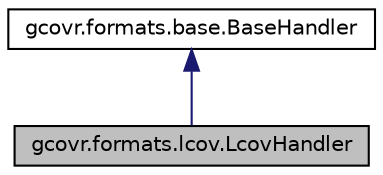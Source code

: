 digraph "gcovr.formats.lcov.LcovHandler"
{
 // LATEX_PDF_SIZE
  edge [fontname="Helvetica",fontsize="10",labelfontname="Helvetica",labelfontsize="10"];
  node [fontname="Helvetica",fontsize="10",shape=record];
  Node1 [label="gcovr.formats.lcov.LcovHandler",height=0.2,width=0.4,color="black", fillcolor="grey75", style="filled", fontcolor="black",tooltip=" "];
  Node2 -> Node1 [dir="back",color="midnightblue",fontsize="10",style="solid"];
  Node2 [label="gcovr.formats.base.BaseHandler",height=0.2,width=0.4,color="black", fillcolor="white", style="filled",URL="$classgcovr_1_1formats_1_1base_1_1BaseHandler.html",tooltip=" "];
}
